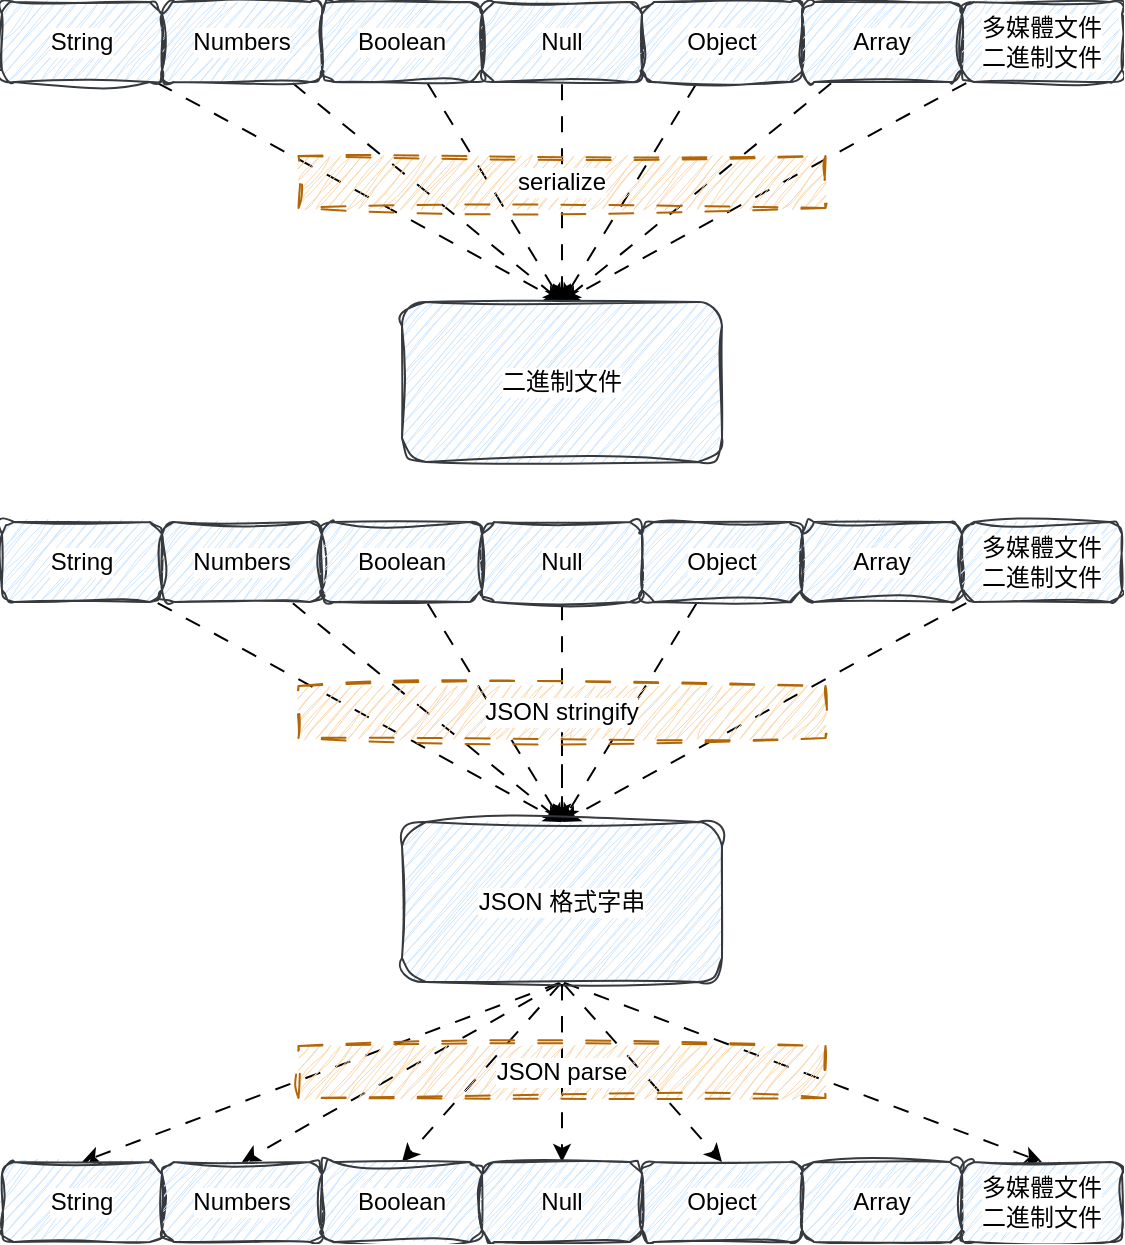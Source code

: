 <mxfile>
    <diagram id="MBKaCXo2OntBFWeoS1Bn" name="Page-1">
        <mxGraphModel dx="733" dy="476" grid="0" gridSize="10" guides="1" tooltips="1" connect="1" arrows="1" fold="1" page="1" pageScale="1" pageWidth="850" pageHeight="1100" math="0" shadow="0">
            <root>
                <mxCell id="0"/>
                <mxCell id="1" parent="0"/>
                <mxCell id="17" style="edgeStyle=none;html=1;flowAnimation=1;" parent="1" source="2" edge="1">
                    <mxGeometry relative="1" as="geometry">
                        <mxPoint x="470" y="470.0" as="targetPoint"/>
                    </mxGeometry>
                </mxCell>
                <mxCell id="2" value="String" style="rounded=1;whiteSpace=wrap;html=1;flipH=1;flipV=1;verticalAlign=middle;fillColor=#cce5ff;strokeColor=#36393d;sketch=1;curveFitting=1;jiggle=2;labelBackgroundColor=default;" parent="1" vertex="1">
                    <mxGeometry x="190" y="320" width="80" height="40" as="geometry"/>
                </mxCell>
                <mxCell id="14" style="edgeStyle=none;html=1;entryX=0.5;entryY=0;entryDx=0;entryDy=0;flowAnimation=1;" parent="1" source="4" target="10" edge="1">
                    <mxGeometry relative="1" as="geometry"/>
                </mxCell>
                <mxCell id="4" value="Null" style="rounded=1;whiteSpace=wrap;html=1;flipH=1;flipV=1;verticalAlign=middle;fillColor=#cce5ff;strokeColor=#36393d;sketch=1;curveFitting=1;jiggle=2;labelBackgroundColor=default;" parent="1" vertex="1">
                    <mxGeometry x="430" y="320" width="80" height="40" as="geometry"/>
                </mxCell>
                <mxCell id="16" style="edgeStyle=none;html=1;entryX=0.5;entryY=0;entryDx=0;entryDy=0;flowAnimation=1;" parent="1" source="5" target="10" edge="1">
                    <mxGeometry relative="1" as="geometry"/>
                </mxCell>
                <mxCell id="5" value="Numbers" style="rounded=1;whiteSpace=wrap;html=1;flipH=1;flipV=1;verticalAlign=middle;fillColor=#cce5ff;strokeColor=#36393d;sketch=1;curveFitting=1;jiggle=2;labelBackgroundColor=default;" parent="1" vertex="1">
                    <mxGeometry x="270" y="320" width="80" height="40" as="geometry"/>
                </mxCell>
                <mxCell id="15" style="edgeStyle=none;html=1;entryX=0.5;entryY=0;entryDx=0;entryDy=0;flowAnimation=1;" parent="1" source="6" target="10" edge="1">
                    <mxGeometry relative="1" as="geometry"/>
                </mxCell>
                <mxCell id="6" value="Boolean" style="rounded=1;whiteSpace=wrap;html=1;flipH=1;flipV=1;verticalAlign=middle;fillColor=#cce5ff;strokeColor=#36393d;sketch=1;curveFitting=1;jiggle=2;labelBackgroundColor=default;" parent="1" vertex="1">
                    <mxGeometry x="350" y="320" width="80" height="40" as="geometry"/>
                </mxCell>
                <mxCell id="13" style="edgeStyle=none;html=1;entryX=0.5;entryY=0;entryDx=0;entryDy=0;flowAnimation=1;" parent="1" source="7" target="10" edge="1">
                    <mxGeometry relative="1" as="geometry"/>
                </mxCell>
                <mxCell id="7" value="Object" style="rounded=1;whiteSpace=wrap;html=1;flipH=1;flipV=1;verticalAlign=middle;fillColor=#cce5ff;strokeColor=#36393d;sketch=1;curveFitting=1;jiggle=2;labelBackgroundColor=default;" parent="1" vertex="1">
                    <mxGeometry x="510" y="320" width="80" height="40" as="geometry"/>
                </mxCell>
                <mxCell id="12" style="edgeStyle=none;html=1;entryX=0.5;entryY=0;entryDx=0;entryDy=0;flowAnimation=1;" parent="1" source="8" target="10" edge="1">
                    <mxGeometry relative="1" as="geometry"/>
                </mxCell>
                <mxCell id="8" value="Array" style="rounded=1;whiteSpace=wrap;html=1;flipH=1;flipV=1;verticalAlign=middle;fillColor=#cce5ff;strokeColor=#36393d;sketch=1;curveFitting=1;jiggle=2;labelBackgroundColor=default;" parent="1" vertex="1">
                    <mxGeometry x="590" y="320" width="80" height="40" as="geometry"/>
                </mxCell>
                <mxCell id="11" style="edgeStyle=none;html=1;entryX=0.5;entryY=0;entryDx=0;entryDy=0;flowAnimation=1;" parent="1" source="9" target="10" edge="1">
                    <mxGeometry relative="1" as="geometry"/>
                </mxCell>
                <mxCell id="9" value="多媒體文件&lt;br&gt;二進制文件" style="rounded=1;whiteSpace=wrap;html=1;flipH=1;flipV=1;verticalAlign=middle;fillColor=#cce5ff;strokeColor=#36393d;sketch=1;curveFitting=1;jiggle=2;labelBackgroundColor=default;" parent="1" vertex="1">
                    <mxGeometry x="670" y="320" width="80" height="40" as="geometry"/>
                </mxCell>
                <mxCell id="10" value="二進制文件" style="rounded=1;whiteSpace=wrap;html=1;fillColor=#cce5ff;strokeColor=#36393d;shadow=0;sketch=1;curveFitting=1;jiggle=2;labelBackgroundColor=default;" parent="1" vertex="1">
                    <mxGeometry x="390" y="470" width="160" height="80" as="geometry"/>
                </mxCell>
                <mxCell id="20" style="edgeStyle=none;html=1;flowAnimation=1;" parent="1" source="21" edge="1">
                    <mxGeometry relative="1" as="geometry">
                        <mxPoint x="470.0" y="730" as="targetPoint"/>
                    </mxGeometry>
                </mxCell>
                <mxCell id="21" value="String" style="rounded=1;whiteSpace=wrap;html=1;flipH=1;flipV=1;verticalAlign=middle;fillColor=#cce5ff;strokeColor=#36393d;sketch=1;curveFitting=1;jiggle=2;labelBackgroundColor=default;" parent="1" vertex="1">
                    <mxGeometry x="190" y="580" width="80" height="40" as="geometry"/>
                </mxCell>
                <mxCell id="22" style="edgeStyle=none;html=1;entryX=0.5;entryY=0;entryDx=0;entryDy=0;flowAnimation=1;" parent="1" source="23" target="34" edge="1">
                    <mxGeometry relative="1" as="geometry"/>
                </mxCell>
                <mxCell id="23" value="Null" style="rounded=1;whiteSpace=wrap;html=1;flipH=1;flipV=1;verticalAlign=middle;fillColor=#cce5ff;strokeColor=#36393d;sketch=1;curveFitting=1;jiggle=2;labelBackgroundColor=default;" parent="1" vertex="1">
                    <mxGeometry x="430" y="580" width="80" height="40" as="geometry"/>
                </mxCell>
                <mxCell id="24" style="edgeStyle=none;html=1;entryX=0.5;entryY=0;entryDx=0;entryDy=0;flowAnimation=1;" parent="1" source="25" target="34" edge="1">
                    <mxGeometry relative="1" as="geometry"/>
                </mxCell>
                <mxCell id="25" value="Numbers" style="rounded=1;whiteSpace=wrap;html=1;flipH=1;flipV=1;verticalAlign=middle;fillColor=#cce5ff;strokeColor=#36393d;sketch=1;curveFitting=1;jiggle=2;labelBackgroundColor=default;" parent="1" vertex="1">
                    <mxGeometry x="270" y="580" width="80" height="40" as="geometry"/>
                </mxCell>
                <mxCell id="26" style="edgeStyle=none;html=1;entryX=0.5;entryY=0;entryDx=0;entryDy=0;flowAnimation=1;" parent="1" source="27" target="34" edge="1">
                    <mxGeometry relative="1" as="geometry"/>
                </mxCell>
                <mxCell id="27" value="Boolean" style="rounded=1;whiteSpace=wrap;html=1;flipH=1;flipV=1;verticalAlign=middle;fillColor=#cce5ff;strokeColor=#36393d;sketch=1;curveFitting=1;jiggle=2;labelBackgroundColor=default;" parent="1" vertex="1">
                    <mxGeometry x="350" y="580" width="80" height="40" as="geometry"/>
                </mxCell>
                <mxCell id="28" style="edgeStyle=none;html=1;entryX=0.5;entryY=0;entryDx=0;entryDy=0;flowAnimation=1;" parent="1" source="29" target="34" edge="1">
                    <mxGeometry relative="1" as="geometry"/>
                </mxCell>
                <mxCell id="29" value="Object" style="rounded=1;whiteSpace=wrap;html=1;flipH=1;flipV=1;verticalAlign=middle;fillColor=#cce5ff;strokeColor=#36393d;sketch=1;curveFitting=1;jiggle=2;labelBackgroundColor=default;" parent="1" vertex="1">
                    <mxGeometry x="510" y="580" width="80" height="40" as="geometry"/>
                </mxCell>
                <mxCell id="30" value="" style="edgeStyle=none;entryX=0.5;entryY=0;entryDx=0;entryDy=0;flowAnimation=1;startArrow=none;labelBackgroundColor=none;fontColor=default;labelBorderColor=none;html=1;horizontal=1;" parent="1" source="57" target="34" edge="1">
                    <mxGeometry relative="1" as="geometry"/>
                </mxCell>
                <mxCell id="31" value="Array" style="rounded=1;whiteSpace=wrap;html=1;flipH=1;flipV=1;verticalAlign=middle;fillColor=#cce5ff;strokeColor=#36393d;sketch=1;curveFitting=1;jiggle=2;labelBackgroundColor=default;" parent="1" vertex="1">
                    <mxGeometry x="590" y="580" width="80" height="40" as="geometry"/>
                </mxCell>
                <mxCell id="32" style="edgeStyle=none;html=1;entryX=0.5;entryY=0;entryDx=0;entryDy=0;flowAnimation=1;" parent="1" source="33" target="34" edge="1">
                    <mxGeometry relative="1" as="geometry"/>
                </mxCell>
                <mxCell id="33" value="多媒體文件&lt;br&gt;二進制文件" style="rounded=1;whiteSpace=wrap;html=1;flipH=1;flipV=1;verticalAlign=middle;fillColor=#cce5ff;strokeColor=#36393d;sketch=1;curveFitting=1;jiggle=2;labelBackgroundColor=default;" parent="1" vertex="1">
                    <mxGeometry x="670" y="580" width="80" height="40" as="geometry"/>
                </mxCell>
                <mxCell id="91" style="edgeStyle=none;comic=0;html=1;entryX=0.5;entryY=0;entryDx=0;entryDy=0;startArrow=none;startFill=0;endArrow=classic;endFill=1;flowAnimation=1;" edge="1" parent="1" source="34" target="78">
                    <mxGeometry relative="1" as="geometry"/>
                </mxCell>
                <mxCell id="93" style="edgeStyle=none;comic=0;html=1;exitX=0.5;exitY=1;exitDx=0;exitDy=0;entryX=0.5;entryY=0;entryDx=0;entryDy=0;startArrow=none;startFill=0;endArrow=classic;endFill=1;flowAnimation=1;" edge="1" parent="1" source="34" target="80">
                    <mxGeometry relative="1" as="geometry"/>
                </mxCell>
                <mxCell id="94" style="edgeStyle=none;comic=0;html=1;exitX=0.5;exitY=1;exitDx=0;exitDy=0;entryX=0.5;entryY=0;entryDx=0;entryDy=0;startArrow=none;startFill=0;endArrow=classic;endFill=1;flowAnimation=1;" edge="1" parent="1" source="34" target="81">
                    <mxGeometry relative="1" as="geometry"/>
                </mxCell>
                <mxCell id="96" style="edgeStyle=none;comic=0;html=1;exitX=0.5;exitY=1;exitDx=0;exitDy=0;entryX=0.5;entryY=0;entryDx=0;entryDy=0;startArrow=none;startFill=0;endArrow=classic;endFill=1;flowAnimation=1;" edge="1" parent="1" source="34" target="83">
                    <mxGeometry relative="1" as="geometry"/>
                </mxCell>
                <mxCell id="97" style="edgeStyle=none;comic=0;html=1;exitX=0.5;exitY=1;exitDx=0;exitDy=0;entryX=0.5;entryY=0;entryDx=0;entryDy=0;startArrow=none;startFill=0;endArrow=classic;endFill=1;flowAnimation=1;" edge="1" parent="1" source="34" target="79">
                    <mxGeometry relative="1" as="geometry"/>
                </mxCell>
                <mxCell id="98" style="edgeStyle=none;comic=0;html=1;exitX=0.5;exitY=1;exitDx=0;exitDy=0;entryX=0.5;entryY=0;entryDx=0;entryDy=0;startArrow=none;startFill=0;endArrow=classic;endFill=1;flowAnimation=1;" edge="1" parent="1" source="34" target="77">
                    <mxGeometry relative="1" as="geometry"/>
                </mxCell>
                <mxCell id="34" value="JSON 格式字串" style="rounded=1;fillColor=#cce5ff;strokeColor=#36393d;sketch=1;curveFitting=1;jiggle=2;labelBackgroundColor=default;fontColor=default;labelBorderColor=none;whiteSpace=wrap;html=1;horizontal=1;" parent="1" vertex="1">
                    <mxGeometry x="390" y="730" width="160" height="80" as="geometry"/>
                </mxCell>
                <mxCell id="57" value="JSON stringify" style="text;align=center;verticalAlign=middle;rounded=0;dashed=1;dashPattern=12 12;glass=0;fillColor=#fad7ac;strokeColor=#b46504;shadow=0;sketch=1;curveFitting=1;jiggle=2;labelBackgroundColor=default;fontColor=default;labelBorderColor=none;whiteSpace=wrap;html=1;horizontal=1;" parent="1" vertex="1">
                    <mxGeometry x="338.25" y="662" width="263.5" height="25.98" as="geometry"/>
                </mxCell>
                <mxCell id="60" value="serialize" style="text;html=1;align=center;verticalAlign=middle;whiteSpace=wrap;rounded=0;dashed=1;dashPattern=12 12;glass=0;fillColor=#fad7ac;strokeColor=#b46504;shadow=0;sketch=1;curveFitting=1;jiggle=2;fillStyle=auto;treeMoving=0;resizeWidth=0;autosize=0;movableLabel=0;labelBackgroundColor=default;" parent="1" vertex="1">
                    <mxGeometry x="338.25" y="397" width="263.5" height="25.98" as="geometry"/>
                </mxCell>
                <mxCell id="77" value="String" style="rounded=1;whiteSpace=wrap;html=1;flipH=1;flipV=1;verticalAlign=middle;fillColor=#cce5ff;strokeColor=#36393d;sketch=1;curveFitting=1;jiggle=2;labelBackgroundColor=default;" vertex="1" parent="1">
                    <mxGeometry x="190" y="900" width="80" height="40" as="geometry"/>
                </mxCell>
                <mxCell id="78" value="Null" style="rounded=1;whiteSpace=wrap;html=1;flipH=1;flipV=1;verticalAlign=middle;fillColor=#cce5ff;strokeColor=#36393d;sketch=1;curveFitting=1;jiggle=2;labelBackgroundColor=default;" vertex="1" parent="1">
                    <mxGeometry x="430" y="900" width="80" height="40" as="geometry"/>
                </mxCell>
                <mxCell id="79" value="Numbers" style="rounded=1;whiteSpace=wrap;html=1;flipH=1;flipV=1;verticalAlign=middle;fillColor=#cce5ff;strokeColor=#36393d;sketch=1;curveFitting=1;jiggle=2;labelBackgroundColor=default;" vertex="1" parent="1">
                    <mxGeometry x="270" y="900" width="80" height="40" as="geometry"/>
                </mxCell>
                <mxCell id="80" value="Boolean" style="rounded=1;whiteSpace=wrap;html=1;flipH=1;flipV=1;verticalAlign=middle;fillColor=#cce5ff;strokeColor=#36393d;sketch=1;curveFitting=1;jiggle=2;labelBackgroundColor=default;" vertex="1" parent="1">
                    <mxGeometry x="350" y="900" width="80" height="40" as="geometry"/>
                </mxCell>
                <mxCell id="81" value="Object" style="rounded=1;whiteSpace=wrap;html=1;flipH=1;flipV=1;verticalAlign=middle;fillColor=#cce5ff;strokeColor=#36393d;sketch=1;curveFitting=1;jiggle=2;labelBackgroundColor=default;" vertex="1" parent="1">
                    <mxGeometry x="510" y="900" width="80" height="40" as="geometry"/>
                </mxCell>
                <mxCell id="82" value="Array" style="rounded=1;whiteSpace=wrap;html=1;flipH=1;flipV=1;verticalAlign=middle;fillColor=#cce5ff;strokeColor=#36393d;sketch=1;curveFitting=1;jiggle=2;labelBackgroundColor=default;" vertex="1" parent="1">
                    <mxGeometry x="590" y="900" width="80" height="40" as="geometry"/>
                </mxCell>
                <mxCell id="83" value="多媒體文件&lt;br&gt;二進制文件" style="rounded=1;whiteSpace=wrap;html=1;flipH=1;flipV=1;verticalAlign=middle;fillColor=#cce5ff;strokeColor=#36393d;sketch=1;curveFitting=1;jiggle=2;labelBackgroundColor=default;" vertex="1" parent="1">
                    <mxGeometry x="670" y="900" width="80" height="40" as="geometry"/>
                </mxCell>
                <mxCell id="100" value="" style="edgeStyle=none;comic=0;exitX=0.5;exitY=1;exitDx=0;exitDy=0;entryX=0.5;entryY=0;entryDx=0;entryDy=0;startArrow=none;startFill=0;endArrow=none;endFill=1;flowAnimation=1;labelBackgroundColor=none;fontColor=default;labelBorderColor=none;html=1;horizontal=1;" edge="1" parent="1" source="34" target="99">
                    <mxGeometry relative="1" as="geometry">
                        <mxPoint x="470" y="810" as="sourcePoint"/>
                        <mxPoint x="630" y="900" as="targetPoint"/>
                    </mxGeometry>
                </mxCell>
                <mxCell id="99" value="JSON parse" style="text;align=center;verticalAlign=middle;rounded=0;dashed=1;dashPattern=12 12;glass=0;fillColor=#fad7ac;strokeColor=#b46504;shadow=0;sketch=1;curveFitting=1;jiggle=2;labelBackgroundColor=default;fontColor=default;labelBorderColor=none;whiteSpace=wrap;html=1;horizontal=1;" vertex="1" parent="1">
                    <mxGeometry x="338.25" y="842" width="263.5" height="25.98" as="geometry"/>
                </mxCell>
            </root>
        </mxGraphModel>
    </diagram>
</mxfile>